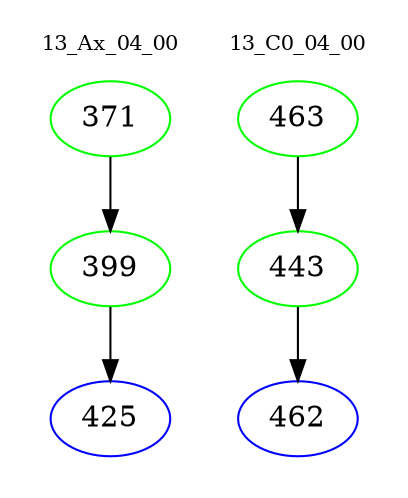 digraph{
subgraph cluster_0 {
color = white
label = "13_Ax_04_00";
fontsize=10;
T0_371 [label="371", color="green"]
T0_371 -> T0_399 [color="black"]
T0_399 [label="399", color="green"]
T0_399 -> T0_425 [color="black"]
T0_425 [label="425", color="blue"]
}
subgraph cluster_1 {
color = white
label = "13_C0_04_00";
fontsize=10;
T1_463 [label="463", color="green"]
T1_463 -> T1_443 [color="black"]
T1_443 [label="443", color="green"]
T1_443 -> T1_462 [color="black"]
T1_462 [label="462", color="blue"]
}
}
